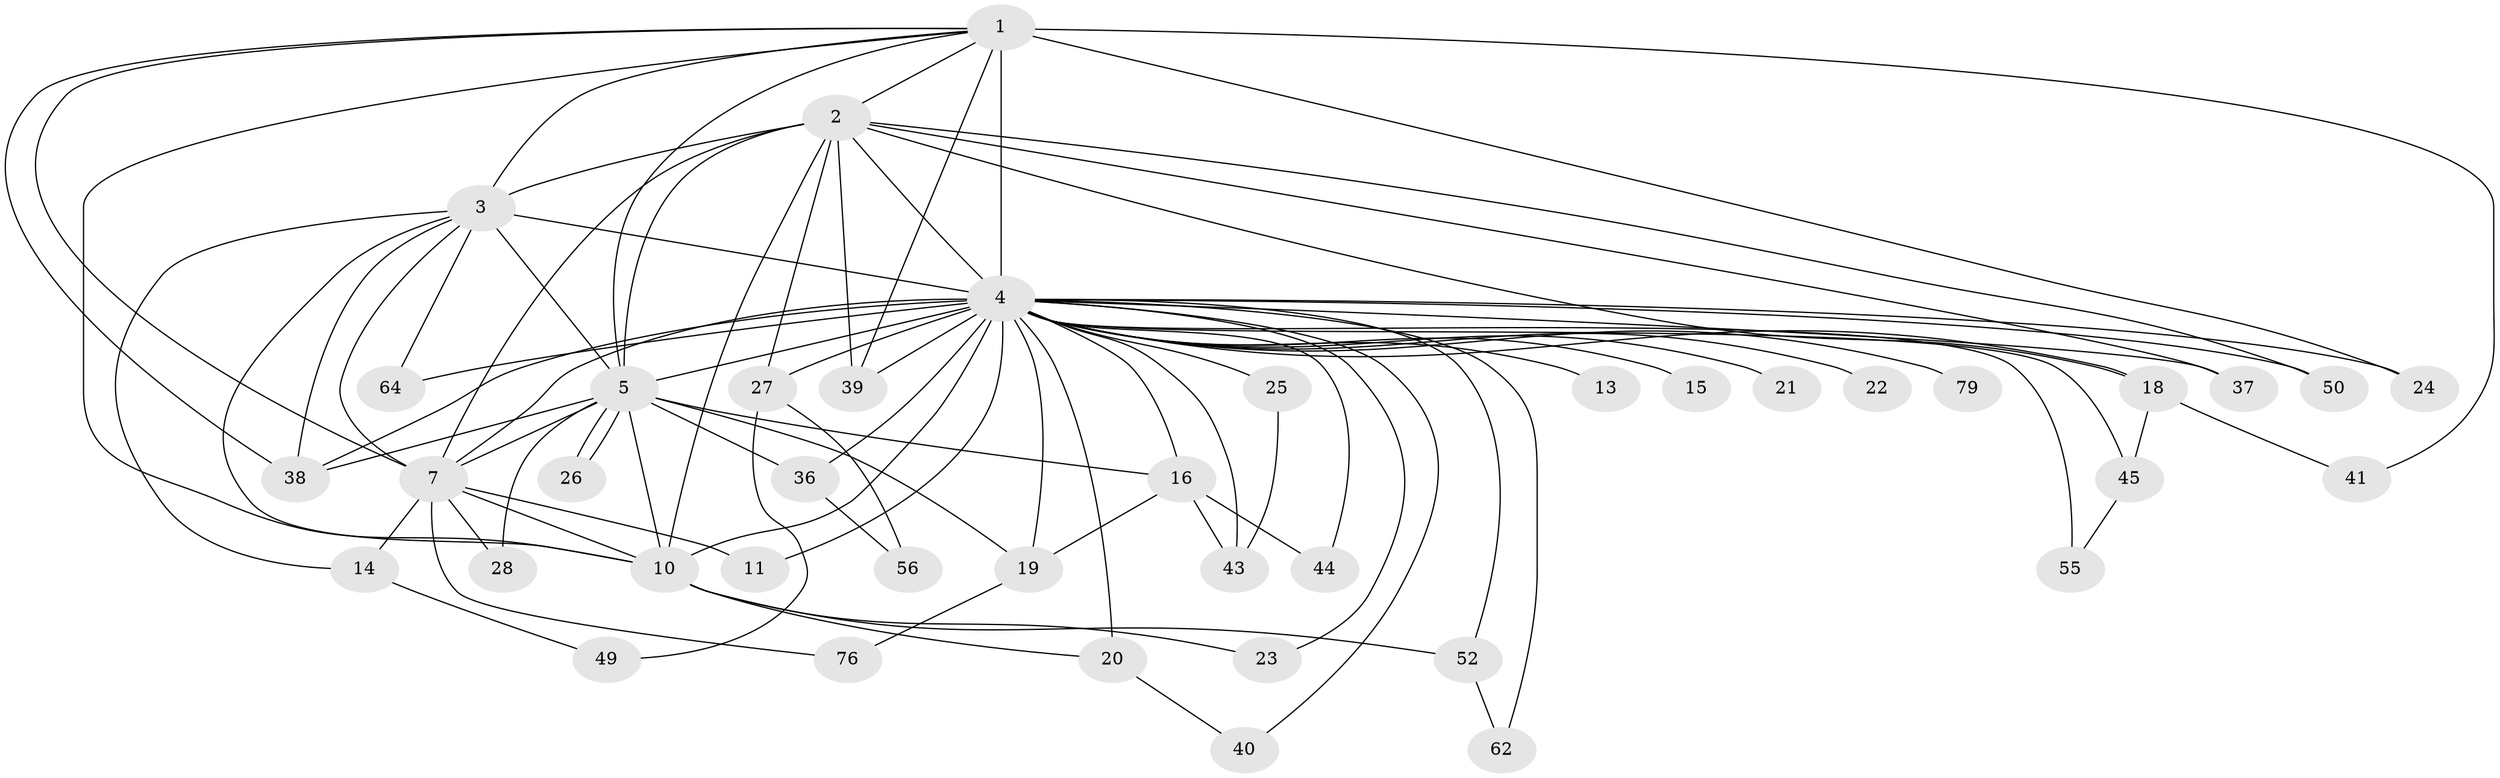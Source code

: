 // original degree distribution, {17: 0.024096385542168676, 13: 0.012048192771084338, 14: 0.012048192771084338, 18: 0.012048192771084338, 23: 0.012048192771084338, 16: 0.012048192771084338, 27: 0.012048192771084338, 28: 0.012048192771084338, 15: 0.012048192771084338, 2: 0.5301204819277109, 7: 0.012048192771084338, 3: 0.21686746987951808, 5: 0.03614457831325301, 4: 0.07228915662650602, 6: 0.012048192771084338}
// Generated by graph-tools (version 1.1) at 2025/14/03/09/25 04:14:08]
// undirected, 41 vertices, 88 edges
graph export_dot {
graph [start="1"]
  node [color=gray90,style=filled];
  1 [super="+47+29"];
  2 [super="+12"];
  3 [super="+66"];
  4 [super="+46+83+34+6"];
  5;
  7;
  10 [super="+54+80"];
  11;
  13;
  14;
  15;
  16 [super="+60+31"];
  18 [super="+67+35"];
  19;
  20;
  21 [super="+82"];
  22;
  23;
  24;
  25;
  26;
  27;
  28;
  36;
  37;
  38 [super="+75+69"];
  39 [super="+57"];
  40;
  41;
  43 [super="+65"];
  44;
  45;
  49;
  50;
  52 [super="+63"];
  55;
  56;
  62;
  64 [super="+68"];
  76;
  79;
  1 -- 2 [weight=2];
  1 -- 3;
  1 -- 4 [weight=8];
  1 -- 5;
  1 -- 7;
  1 -- 10;
  1 -- 24;
  1 -- 38;
  1 -- 39;
  1 -- 41;
  2 -- 3;
  2 -- 4 [weight=5];
  2 -- 5;
  2 -- 7;
  2 -- 10 [weight=2];
  2 -- 27 [weight=2];
  2 -- 50;
  2 -- 37;
  2 -- 39;
  2 -- 18;
  3 -- 4 [weight=6];
  3 -- 5;
  3 -- 7;
  3 -- 10;
  3 -- 14;
  3 -- 64;
  3 -- 38;
  4 -- 5 [weight=5];
  4 -- 7 [weight=7];
  4 -- 10 [weight=5];
  4 -- 13 [weight=2];
  4 -- 25 [weight=2];
  4 -- 27;
  4 -- 50;
  4 -- 40;
  4 -- 39 [weight=2];
  4 -- 64;
  4 -- 11;
  4 -- 15 [weight=2];
  4 -- 16 [weight=3];
  4 -- 79;
  4 -- 18 [weight=3];
  4 -- 19;
  4 -- 20;
  4 -- 21 [weight=3];
  4 -- 22 [weight=2];
  4 -- 23;
  4 -- 24;
  4 -- 36;
  4 -- 37;
  4 -- 38;
  4 -- 43 [weight=2];
  4 -- 44;
  4 -- 45;
  4 -- 52;
  4 -- 55;
  4 -- 62;
  5 -- 7;
  5 -- 10 [weight=2];
  5 -- 16;
  5 -- 19;
  5 -- 26;
  5 -- 26;
  5 -- 28;
  5 -- 36;
  5 -- 38;
  7 -- 10;
  7 -- 11;
  7 -- 14;
  7 -- 28;
  7 -- 76;
  10 -- 20;
  10 -- 23;
  10 -- 52;
  14 -- 49;
  16 -- 44;
  16 -- 43;
  16 -- 19;
  18 -- 45 [weight=2];
  18 -- 41;
  19 -- 76;
  20 -- 40;
  25 -- 43;
  27 -- 49;
  27 -- 56;
  36 -- 56;
  45 -- 55;
  52 -- 62;
}

